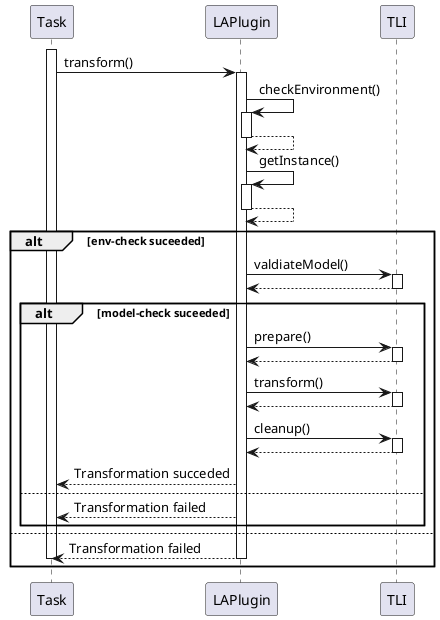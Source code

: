 @startuml

activate Task
Task -> LAPlugin: transform()
activate LAPlugin

LAPlugin -> LAPlugin: checkEnvironment()
activate LAPlugin
LAPlugin --> LAPlugin
deactivate LAPlugin

LAPlugin -> LAPlugin: getInstance()
activate LAPlugin
LAPlugin --> LAPlugin
deactivate LAPlugin

alt env-check suceeded
    LAPlugin -> TLI: valdiateModel()
    activate TLI
    TLI --> LAPlugin
    deactivate TLI

    alt model-check suceeded
    	LAPlugin -> TLI: prepare()
    	activate TLI
    	TLI --> LAPlugin
    	deactivate TLI

    	LAPlugin -> TLI: transform()
    	activate TLI
    	TLI --> LAPlugin
    	deactivate TLI

    	LAPlugin -> TLI: cleanup()
    	activate TLI
    	TLI --> LAPlugin
    	deactivate TLI

    	LAPlugin --> Task: Transformation succeded
    	else
    		LAPlugin --> Task: Transformation failed
    	end
else
    LAPlugin --> Task: Transformation failed
    deactivate LAPlugin
    deactivate Task
end

@enduml
